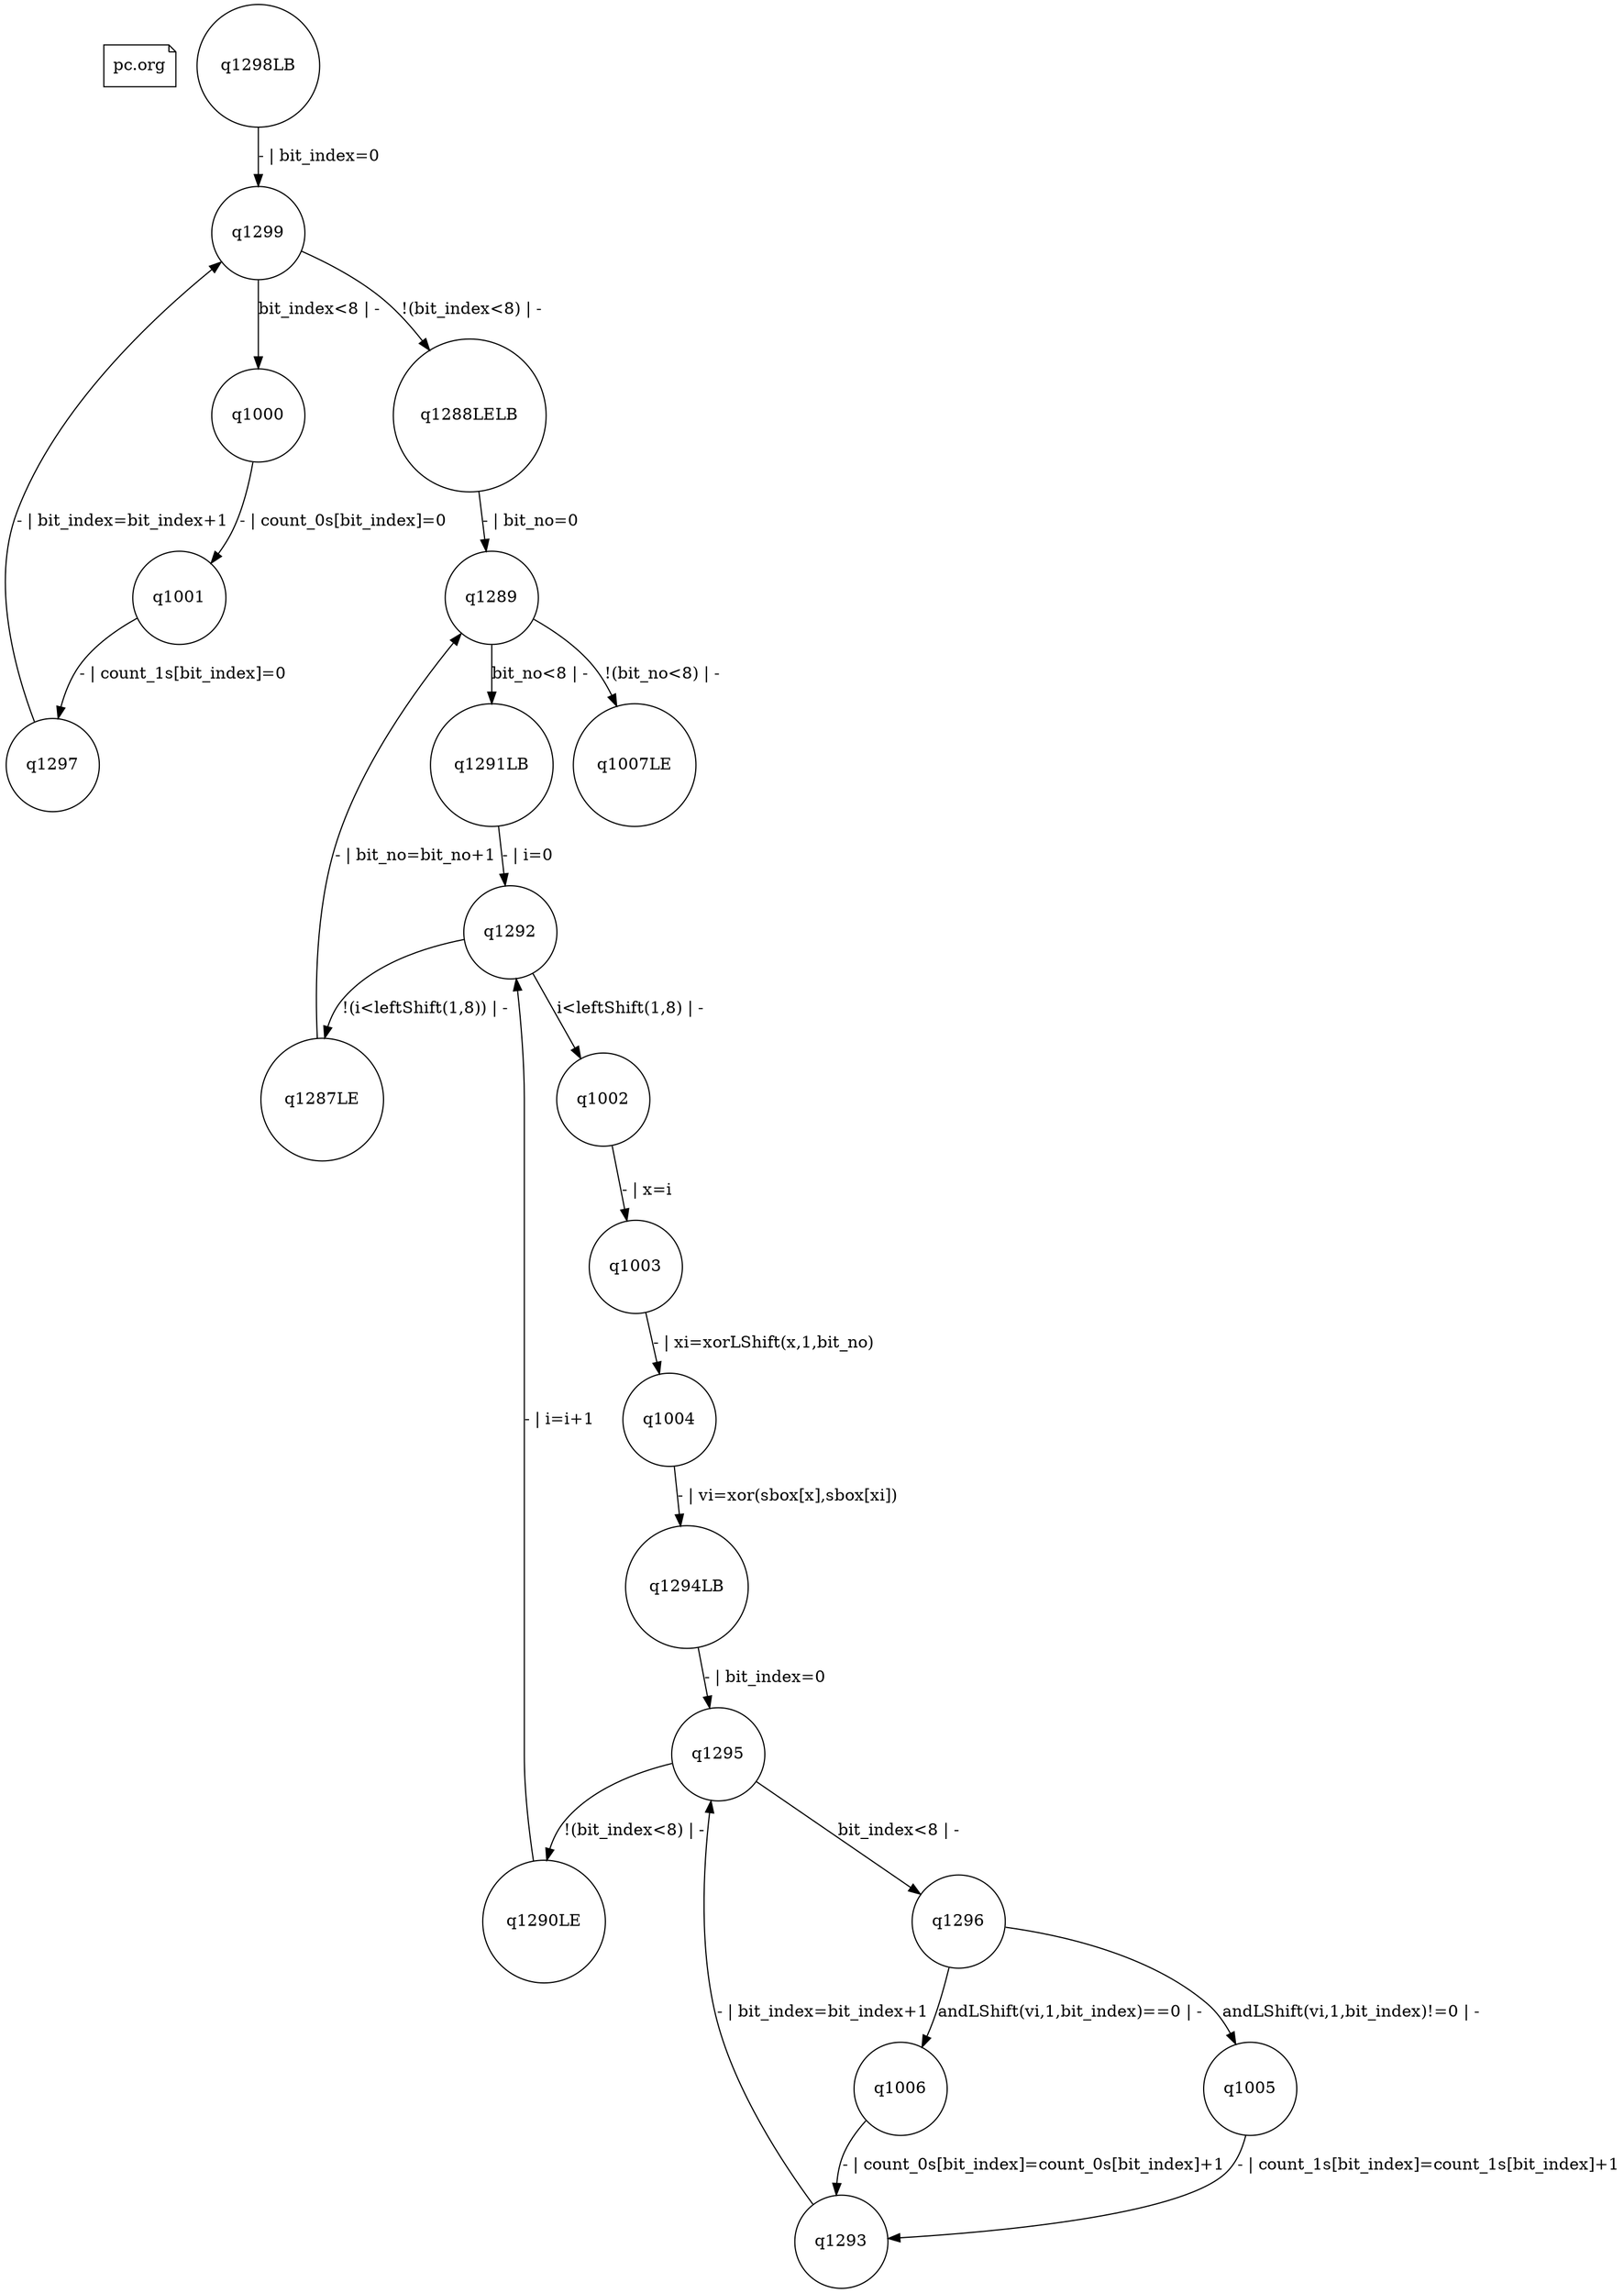 digraph fsmdIndot {

"pc.org" [shape=note];
q1298LB [shape=circle];
q1299 [shape=circle];
q1298LB -> q1299 [label="- | bit_index=0"];
q1299 [shape=circle];
q1000 [shape=circle];
q1299 -> q1000 [label="bit_index<8 | -"];
q1288LELB [shape=circle];
q1299 -> q1288LELB [label="!(bit_index<8) | -"];
q1000 [shape=circle];
q1001 [shape=circle];
q1000 -> q1001 [label="- | count_0s[bit_index]=0"];
q1001 [shape=circle];
q1297 [shape=circle];
q1001 -> q1297 [label="- | count_1s[bit_index]=0"];
q1297 [shape=circle];
q1299 [shape=circle];
q1297 -> q1299 [label="- | bit_index=bit_index+1"];
q1288LELB [shape=circle];
q1289 [shape=circle];
q1288LELB -> q1289 [label="- | bit_no=0"];
q1289 [shape=circle];
q1291LB [shape=circle];
q1289 -> q1291LB [label="bit_no<8 | -"];
q1007LE [shape=circle];
q1289 -> q1007LE [label="!(bit_no<8) | -"];
q1291LB [shape=circle];
q1292 [shape=circle];
q1291LB -> q1292 [label="- | i=0"];
q1292 [shape=circle];
q1002 [shape=circle];
q1292 -> q1002 [label="i<leftShift(1,8) | -"];
q1287LE [shape=circle];
q1292 -> q1287LE [label="!(i<leftShift(1,8)) | -"];
q1002 [shape=circle];
q1003 [shape=circle];
q1002 -> q1003 [label="- | x=i"];
q1003 [shape=circle];
q1004 [shape=circle];
q1003 -> q1004 [label="- | xi=xorLShift(x,1,bit_no)"];
q1004 [shape=circle];
q1294LB [shape=circle];
q1004 -> q1294LB [label="- | vi=xor(sbox[x],sbox[xi])"];
q1294LB [shape=circle];
q1295 [shape=circle];
q1294LB -> q1295 [label="- | bit_index=0"];
q1295 [shape=circle];
q1296 [shape=circle];
q1295 -> q1296 [label="bit_index<8 | -"];
q1290LE [shape=circle];
q1295 -> q1290LE [label="!(bit_index<8) | -"];
q1296 [shape=circle];
q1005 [shape=circle];
q1296 -> q1005 [label="andLShift(vi,1,bit_index)!=0 | -"];
q1006 [shape=circle];
q1296 -> q1006 [label="andLShift(vi,1,bit_index)==0 | -"];
q1005 [shape=circle];
q1293 [shape=circle];
q1005 -> q1293 [label="- | count_1s[bit_index]=count_1s[bit_index]+1"];
q1006 [shape=circle];
q1293 [shape=circle];
q1006 -> q1293 [label="- | count_0s[bit_index]=count_0s[bit_index]+1"];
q1293 [shape=circle];
q1295 [shape=circle];
q1293 -> q1295 [label="- | bit_index=bit_index+1"];
q1290LE [shape=circle];
q1292 [shape=circle];
q1290LE -> q1292 [label="- | i=i+1"];
q1287LE [shape=circle];
q1289 [shape=circle];
q1287LE -> q1289 [label="- | bit_no=bit_no+1"];

}
